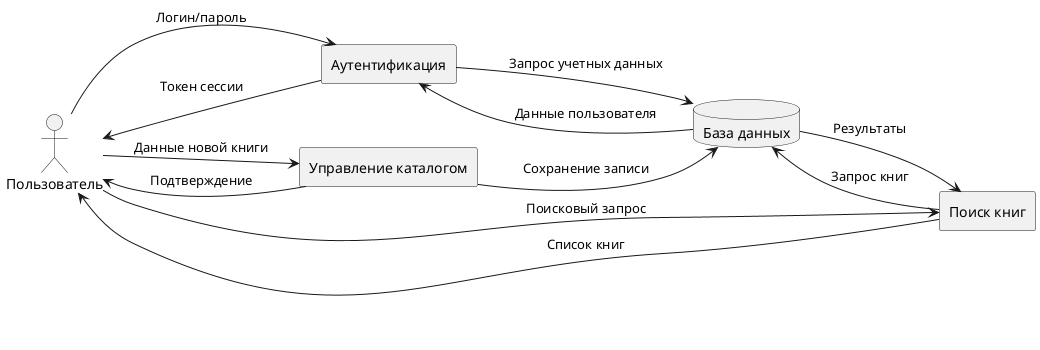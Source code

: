 @startuml
left to right direction

actor Пользователь as user

rectangle "Аутентификация" as auth
rectangle "Поиск книг" as search
rectangle "Управление каталогом" as manage

database "База данных" as db

user --> auth : "Логин/пароль"
auth --> db : "Запрос учетных данных"
db --> auth : "Данные пользователя"
auth --> user : "Токен сессии"

user --> search : "Поисковый запрос"
search --> db : "Запрос книг"
db --> search : "Результаты"
search --> user : "Список книг"

user --> manage : "Данные новой книги"
manage --> db : "Сохранение записи"
manage --> user : "Подтверждение"
@enduml
